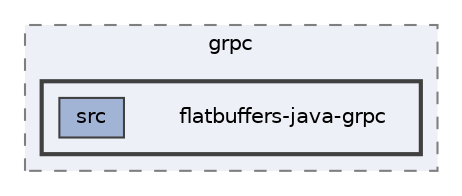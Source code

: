 digraph "flatbuffers/grpc/flatbuffers-java-grpc"
{
 // LATEX_PDF_SIZE
  bgcolor="transparent";
  edge [fontname=Helvetica,fontsize=10,labelfontname=Helvetica,labelfontsize=10];
  node [fontname=Helvetica,fontsize=10,shape=box,height=0.2,width=0.4];
  compound=true
  subgraph clusterdir_7d6635abb941be91148a958731d6b65a {
    graph [ bgcolor="#edf0f7", pencolor="grey50", label="grpc", fontname=Helvetica,fontsize=10 style="filled,dashed", URL="dir_7d6635abb941be91148a958731d6b65a.html",tooltip=""]
  subgraph clusterdir_77155ccf93e2075d6a14130441fe66b5 {
    graph [ bgcolor="#edf0f7", pencolor="grey25", label="", fontname=Helvetica,fontsize=10 style="filled,bold", URL="dir_77155ccf93e2075d6a14130441fe66b5.html",tooltip=""]
    dir_77155ccf93e2075d6a14130441fe66b5 [shape=plaintext, label="flatbuffers-java-grpc"];
  dir_c98d7da23bad160be5da4ae290c604b9 [label="src", fillcolor="#a2b4d6", color="grey25", style="filled", URL="dir_c98d7da23bad160be5da4ae290c604b9.html",tooltip=""];
  }
  }
}
